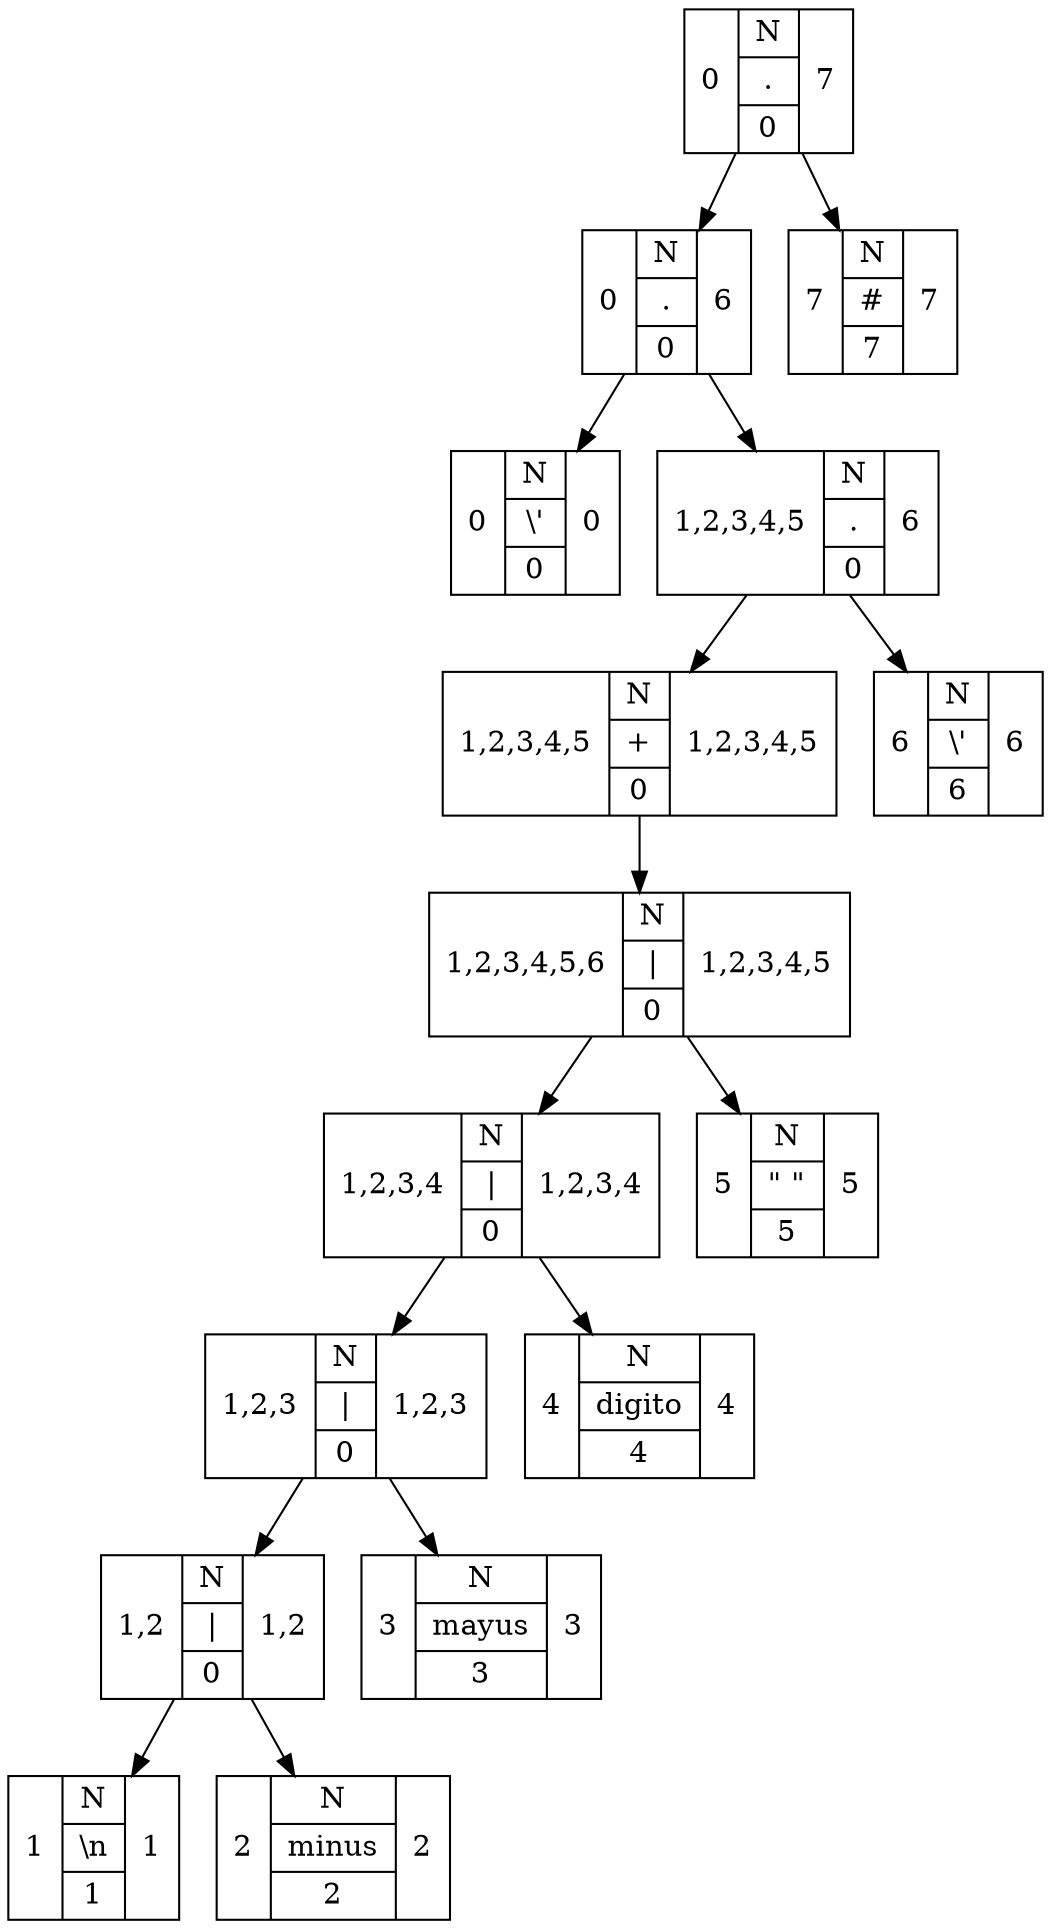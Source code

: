 digraph G {

 node[shape=record] 

nodo15[label = "0|{N|.|0}|7"];
nodo14[label = "0|{N|.|0}|6"];
nodo13[label = "0|{N|\\'|0}|0"];
nodo14-> nodo13;
nodo12[label = "1,2,3,4,5|{N|.|0}|6"];
nodo11[label = "1,2,3,4,5|{N|+|0}|1,2,3,4,5"];
nodo10[label = "1,2,3,4,5,6|{N|\||0}|1,2,3,4,5"];
nodo9[label = "1,2,3,4|{N|\||0}|1,2,3,4"];
nodo8[label = "1,2,3|{N|\||0}|1,2,3"];
nodo7[label = "1,2|{N|\||0}|1,2"];
nodo6[label = "1|{N|\\n|1}|1"];
nodo7-> nodo6;
nodo5[label = "2|{N|minus|2}|2"];
nodo7-> nodo5;
nodo8-> nodo7;
nodo4[label = "3|{N|mayus|3}|3"];
nodo8-> nodo4;
nodo9-> nodo8;
nodo3[label = "4|{N|digito|4}|4"];
nodo9-> nodo3;
nodo10-> nodo9;
nodo2[label = "5|{N|\" \"|5}|5"];
nodo10-> nodo2;
nodo11-> nodo10;
nodo12-> nodo11;
nodo1[label = "6|{N|\\'|6}|6"];
nodo12-> nodo1;
nodo14-> nodo12;
nodo15-> nodo14;
nodo0[label = "7|{N|#|7}|7"];
nodo15-> nodo0;


}
